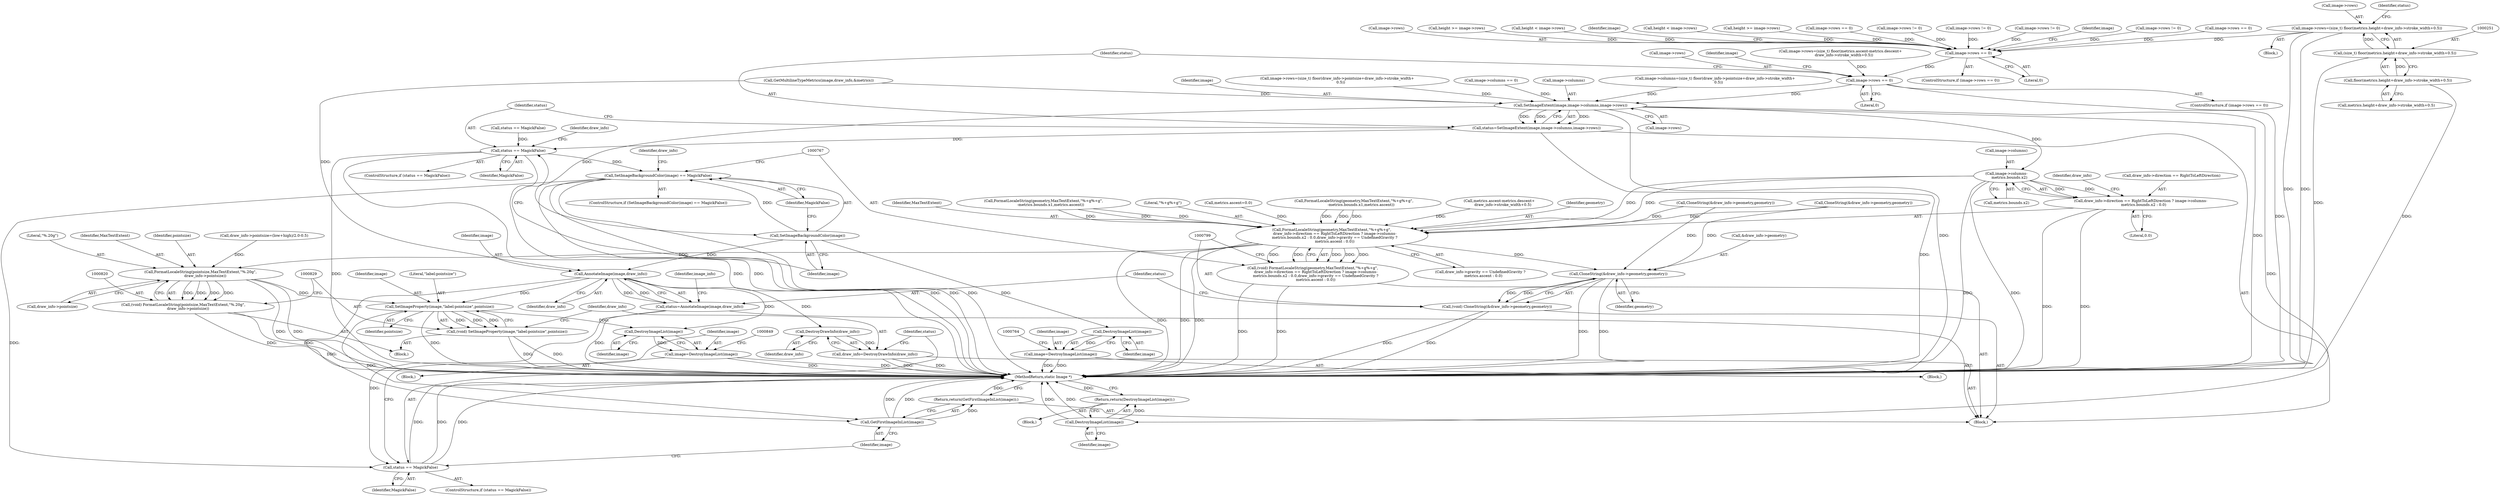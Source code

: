 digraph "0_ImageMagick_aeff00de228bc5a158c2a975ab47845d8a1db456_0@pointer" {
"1000246" [label="(Call,image->rows=(size_t) floor(metrics.height+draw_info->stroke_width+0.5))"];
"1000250" [label="(Call,(size_t) floor(metrics.height+draw_info->stroke_width+0.5))"];
"1000252" [label="(Call,floor(metrics.height+draw_info->stroke_width+0.5))"];
"1000667" [label="(Call,image->rows == 0)"];
"1000693" [label="(Call,image->rows == 0)"];
"1000716" [label="(Call,SetImageExtent(image,image->columns,image->rows))"];
"1000714" [label="(Call,status=SetImageExtent(image,image->columns,image->rows))"];
"1000725" [label="(Call,status == MagickFalse)"];
"1000743" [label="(Call,SetImageBackgroundColor(image) == MagickFalse)"];
"1000839" [label="(Call,status == MagickFalse)"];
"1000740" [label="(Call,DestroyImageList(image))"];
"1000739" [label="(Return,return(DestroyImageList(image));)"];
"1000744" [label="(Call,SetImageBackgroundColor(image))"];
"1000760" [label="(Call,DestroyImageList(image))"];
"1000758" [label="(Call,image=DestroyImageList(image))"];
"1000808" [label="(Call,AnnotateImage(image,draw_info))"];
"1000806" [label="(Call,status=AnnotateImage(image,draw_info))"];
"1000830" [label="(Call,SetImageProperty(image,\"label:pointsize\",pointsize))"];
"1000828" [label="(Call,(void) SetImageProperty(image,\"label:pointsize\",pointsize))"];
"1000845" [label="(Call,DestroyImageList(image))"];
"1000843" [label="(Call,image=DestroyImageList(image))"];
"1000852" [label="(Call,GetFirstImageInList(image))"];
"1000851" [label="(Return,return(GetFirstImageInList(image));)"];
"1000836" [label="(Call,DestroyDrawInfo(draw_info))"];
"1000834" [label="(Call,draw_info=DestroyDrawInfo(draw_info))"];
"1000778" [label="(Call,image->columns-\n     metrics.bounds.x2)"];
"1000768" [label="(Call,FormatLocaleString(geometry,MaxTextExtent,\"%+g%+g\",\n     draw_info->direction == RightToLeftDirection ? image->columns-\n     metrics.bounds.x2 : 0.0,draw_info->gravity == UndefinedGravity ?\n     metrics.ascent : 0.0))"];
"1000766" [label="(Call,(void) FormatLocaleString(geometry,MaxTextExtent,\"%+g%+g\",\n     draw_info->direction == RightToLeftDirection ? image->columns-\n     metrics.bounds.x2 : 0.0,draw_info->gravity == UndefinedGravity ?\n     metrics.ascent : 0.0))"];
"1000800" [label="(Call,CloneString(&draw_info->geometry,geometry))"];
"1000798" [label="(Call,(void) CloneString(&draw_info->geometry,geometry))"];
"1000821" [label="(Call,FormatLocaleString(pointsize,MaxTextExtent,\"%.20g\",\n        draw_info->pointsize))"];
"1000819" [label="(Call,(void) FormatLocaleString(pointsize,MaxTextExtent,\"%.20g\",\n        draw_info->pointsize))"];
"1000772" [label="(Call,draw_info->direction == RightToLeftDirection ? image->columns-\n     metrics.bounds.x2 : 0.0)"];
"1000224" [label="(Call,image->rows == 0)"];
"1000694" [label="(Call,image->rows)"];
"1000668" [label="(Call,image->rows)"];
"1000645" [label="(Call,image->columns == 0)"];
"1000727" [label="(Identifier,MagickFalse)"];
"1000600" [label="(Call,status == MagickFalse)"];
"1000744" [label="(Call,SetImageBackgroundColor(image))"];
"1000745" [label="(Identifier,image)"];
"1000252" [label="(Call,floor(metrics.height+draw_info->stroke_width+0.5))"];
"1000810" [label="(Identifier,draw_info)"];
"1000768" [label="(Call,FormatLocaleString(geometry,MaxTextExtent,\"%+g%+g\",\n     draw_info->direction == RightToLeftDirection ? image->columns-\n     metrics.bounds.x2 : 0.0,draw_info->gravity == UndefinedGravity ?\n     metrics.ascent : 0.0))"];
"1000693" [label="(Call,image->rows == 0)"];
"1000760" [label="(Call,DestroyImageList(image))"];
"1000806" [label="(Call,status=AnnotateImage(image,draw_info))"];
"1000250" [label="(Call,(size_t) floor(metrics.height+draw_info->stroke_width+0.5))"];
"1000841" [label="(Identifier,MagickFalse)"];
"1000854" [label="(MethodReturn,static Image *)"];
"1000805" [label="(Identifier,geometry)"];
"1000739" [label="(Return,return(DestroyImageList(image));)"];
"1000782" [label="(Call,metrics.bounds.x2)"];
"1000747" [label="(Block,)"];
"1000836" [label="(Call,DestroyDrawInfo(draw_info))"];
"1000824" [label="(Literal,\"%.20g\")"];
"1000246" [label="(Call,image->rows=(size_t) floor(metrics.height+draw_info->stroke_width+0.5))"];
"1000743" [label="(Call,SetImageBackgroundColor(image) == MagickFalse)"];
"1000594" [label="(Call,GetMultilineTypeMetrics(image,draw_info,&metrics))"];
"1000819" [label="(Call,(void) FormatLocaleString(pointsize,MaxTextExtent,\"%.20g\",\n        draw_info->pointsize))"];
"1000700" [label="(Identifier,image)"];
"1000460" [label="(Call,CloneString(&draw_info->geometry,geometry))"];
"1000834" [label="(Call,draw_info=DestroyDrawInfo(draw_info))"];
"1000299" [label="(Call,FormatLocaleString(geometry,MaxTextExtent,\"%+g%+g\",\n            -metrics.bounds.x1,metrics.ascent))"];
"1000679" [label="(Call,metrics.ascent-metrics.descent+\n      draw_info->stroke_width+0.5)"];
"1000740" [label="(Call,DestroyImageList(image))"];
"1000769" [label="(Identifier,geometry)"];
"1000671" [label="(Literal,0)"];
"1000770" [label="(Identifier,MaxTextExtent)"];
"1000832" [label="(Literal,\"label:pointsize\")"];
"1000788" [label="(Call,draw_info->gravity == UndefinedGravity ?\n     metrics.ascent : 0.0)"];
"1000253" [label="(Call,metrics.height+draw_info->stroke_width+0.5)"];
"1000381" [label="(Call,height >= image->rows)"];
"1000726" [label="(Identifier,status)"];
"1000439" [label="(Call,FormatLocaleString(geometry,MaxTextExtent,\"%+g%+g\",\n            -metrics.bounds.x1,metrics.ascent))"];
"1000229" [label="(Block,)"];
"1000715" [label="(Identifier,status)"];
"1000672" [label="(Call,image->rows=(size_t) floor(metrics.ascent-metrics.descent+\n      draw_info->stroke_width+0.5))"];
"1000692" [label="(ControlStructure,if (image->rows == 0))"];
"1000821" [label="(Call,FormatLocaleString(pointsize,MaxTextExtent,\"%.20g\",\n        draw_info->pointsize))"];
"1000721" [label="(Call,image->rows)"];
"1000741" [label="(Identifier,image)"];
"1000831" [label="(Identifier,image)"];
"1000843" [label="(Call,image=DestroyImageList(image))"];
"1000742" [label="(ControlStructure,if (SetImageBackgroundColor(image) == MagickFalse))"];
"1000846" [label="(Identifier,image)"];
"1000561" [label="(Call,height < image->rows)"];
"1000779" [label="(Call,image->columns)"];
"1000835" [label="(Identifier,draw_info)"];
"1000761" [label="(Identifier,image)"];
"1000718" [label="(Call,image->columns)"];
"1000758" [label="(Call,image=DestroyImageList(image))"];
"1000823" [label="(Identifier,MaxTextExtent)"];
"1000730" [label="(Identifier,draw_info)"];
"1000809" [label="(Identifier,image)"];
"1000728" [label="(Block,)"];
"1000695" [label="(Identifier,image)"];
"1000521" [label="(Call,height < image->rows)"];
"1000746" [label="(Identifier,MagickFalse)"];
"1000814" [label="(Identifier,image_info)"];
"1000844" [label="(Identifier,image)"];
"1000771" [label="(Literal,\"%+g%+g\")"];
"1000773" [label="(Call,draw_info->direction == RightToLeftDirection)"];
"1000666" [label="(ControlStructure,if (image->rows == 0))"];
"1000830" [label="(Call,SetImageProperty(image,\"label:pointsize\",pointsize))"];
"1000837" [label="(Identifier,draw_info)"];
"1000407" [label="(Call,height >= image->rows)"];
"1000808" [label="(Call,AnnotateImage(image,draw_info))"];
"1000650" [label="(Call,image->columns=(size_t) floor(draw_info->pointsize+draw_info->stroke_width+\n      0.5))"];
"1000791" [label="(Identifier,draw_info)"];
"1000667" [label="(Call,image->rows == 0)"];
"1000817" [label="(Block,)"];
"1000822" [label="(Identifier,pointsize)"];
"1000853" [label="(Identifier,image)"];
"1000725" [label="(Call,status == MagickFalse)"];
"1000833" [label="(Identifier,pointsize)"];
"1000842" [label="(Block,)"];
"1000798" [label="(Call,(void) CloneString(&draw_info->geometry,geometry))"];
"1000276" [label="(Call,image->rows == 0)"];
"1000759" [label="(Identifier,image)"];
"1000766" [label="(Call,(void) FormatLocaleString(geometry,MaxTextExtent,\"%+g%+g\",\n     draw_info->direction == RightToLeftDirection ? image->columns-\n     metrics.bounds.x2 : 0.0,draw_info->gravity == UndefinedGravity ?\n     metrics.ascent : 0.0))"];
"1000320" [label="(Call,CloneString(&draw_info->geometry,geometry))"];
"1000801" [label="(Call,&draw_info->geometry)"];
"1000800" [label="(Call,CloneString(&draw_info->geometry,geometry))"];
"1000724" [label="(ControlStructure,if (status == MagickFalse))"];
"1000368" [label="(Call,image->rows != 0)"];
"1000581" [label="(Call,draw_info->pointsize=(low+high)/2.0-0.5)"];
"1000714" [label="(Call,status=SetImageExtent(image,image->columns,image->rows))"];
"1000840" [label="(Identifier,status)"];
"1000807" [label="(Identifier,status)"];
"1000247" [label="(Call,image->rows)"];
"1000825" [label="(Call,draw_info->pointsize)"];
"1000851" [label="(Return,return(GetFirstImageInList(image));)"];
"1000508" [label="(Call,image->rows != 0)"];
"1000839" [label="(Call,status == MagickFalse)"];
"1000852" [label="(Call,GetFirstImageInList(image))"];
"1000205" [label="(Call,metrics.ascent=0.0)"];
"1000402" [label="(Call,image->rows != 0)"];
"1000674" [label="(Identifier,image)"];
"1000593" [label="(Identifier,status)"];
"1000845" [label="(Call,DestroyImageList(image))"];
"1000787" [label="(Literal,0.0)"];
"1000716" [label="(Call,SetImageExtent(image,image->columns,image->rows))"];
"1000717" [label="(Identifier,image)"];
"1000106" [label="(Block,)"];
"1000749" [label="(Identifier,draw_info)"];
"1000772" [label="(Call,draw_info->direction == RightToLeftDirection ? image->columns-\n     metrics.bounds.x2 : 0.0)"];
"1000698" [label="(Call,image->rows=(size_t) floor(draw_info->pointsize+draw_info->stroke_width+\n      0.5))"];
"1000556" [label="(Call,image->rows != 0)"];
"1000828" [label="(Call,(void) SetImageProperty(image,\"label:pointsize\",pointsize))"];
"1000838" [label="(ControlStructure,if (status == MagickFalse))"];
"1000697" [label="(Literal,0)"];
"1000778" [label="(Call,image->columns-\n     metrics.bounds.x2)"];
"1000246" -> "1000229"  [label="AST: "];
"1000246" -> "1000250"  [label="CFG: "];
"1000247" -> "1000246"  [label="AST: "];
"1000250" -> "1000246"  [label="AST: "];
"1000593" -> "1000246"  [label="CFG: "];
"1000246" -> "1000854"  [label="DDG: "];
"1000246" -> "1000854"  [label="DDG: "];
"1000250" -> "1000246"  [label="DDG: "];
"1000246" -> "1000667"  [label="DDG: "];
"1000250" -> "1000252"  [label="CFG: "];
"1000251" -> "1000250"  [label="AST: "];
"1000252" -> "1000250"  [label="AST: "];
"1000250" -> "1000854"  [label="DDG: "];
"1000252" -> "1000250"  [label="DDG: "];
"1000252" -> "1000253"  [label="CFG: "];
"1000253" -> "1000252"  [label="AST: "];
"1000252" -> "1000854"  [label="DDG: "];
"1000667" -> "1000666"  [label="AST: "];
"1000667" -> "1000671"  [label="CFG: "];
"1000668" -> "1000667"  [label="AST: "];
"1000671" -> "1000667"  [label="AST: "];
"1000674" -> "1000667"  [label="CFG: "];
"1000695" -> "1000667"  [label="CFG: "];
"1000368" -> "1000667"  [label="DDG: "];
"1000224" -> "1000667"  [label="DDG: "];
"1000508" -> "1000667"  [label="DDG: "];
"1000407" -> "1000667"  [label="DDG: "];
"1000556" -> "1000667"  [label="DDG: "];
"1000402" -> "1000667"  [label="DDG: "];
"1000521" -> "1000667"  [label="DDG: "];
"1000276" -> "1000667"  [label="DDG: "];
"1000381" -> "1000667"  [label="DDG: "];
"1000561" -> "1000667"  [label="DDG: "];
"1000667" -> "1000693"  [label="DDG: "];
"1000693" -> "1000692"  [label="AST: "];
"1000693" -> "1000697"  [label="CFG: "];
"1000694" -> "1000693"  [label="AST: "];
"1000697" -> "1000693"  [label="AST: "];
"1000700" -> "1000693"  [label="CFG: "];
"1000715" -> "1000693"  [label="CFG: "];
"1000693" -> "1000854"  [label="DDG: "];
"1000672" -> "1000693"  [label="DDG: "];
"1000693" -> "1000716"  [label="DDG: "];
"1000716" -> "1000714"  [label="AST: "];
"1000716" -> "1000721"  [label="CFG: "];
"1000717" -> "1000716"  [label="AST: "];
"1000718" -> "1000716"  [label="AST: "];
"1000721" -> "1000716"  [label="AST: "];
"1000714" -> "1000716"  [label="CFG: "];
"1000716" -> "1000854"  [label="DDG: "];
"1000716" -> "1000854"  [label="DDG: "];
"1000716" -> "1000714"  [label="DDG: "];
"1000716" -> "1000714"  [label="DDG: "];
"1000716" -> "1000714"  [label="DDG: "];
"1000594" -> "1000716"  [label="DDG: "];
"1000645" -> "1000716"  [label="DDG: "];
"1000650" -> "1000716"  [label="DDG: "];
"1000698" -> "1000716"  [label="DDG: "];
"1000716" -> "1000740"  [label="DDG: "];
"1000716" -> "1000744"  [label="DDG: "];
"1000716" -> "1000778"  [label="DDG: "];
"1000714" -> "1000106"  [label="AST: "];
"1000715" -> "1000714"  [label="AST: "];
"1000726" -> "1000714"  [label="CFG: "];
"1000714" -> "1000854"  [label="DDG: "];
"1000714" -> "1000725"  [label="DDG: "];
"1000725" -> "1000724"  [label="AST: "];
"1000725" -> "1000727"  [label="CFG: "];
"1000726" -> "1000725"  [label="AST: "];
"1000727" -> "1000725"  [label="AST: "];
"1000730" -> "1000725"  [label="CFG: "];
"1000745" -> "1000725"  [label="CFG: "];
"1000725" -> "1000854"  [label="DDG: "];
"1000725" -> "1000854"  [label="DDG: "];
"1000725" -> "1000854"  [label="DDG: "];
"1000600" -> "1000725"  [label="DDG: "];
"1000725" -> "1000743"  [label="DDG: "];
"1000743" -> "1000742"  [label="AST: "];
"1000743" -> "1000746"  [label="CFG: "];
"1000744" -> "1000743"  [label="AST: "];
"1000746" -> "1000743"  [label="AST: "];
"1000749" -> "1000743"  [label="CFG: "];
"1000767" -> "1000743"  [label="CFG: "];
"1000743" -> "1000854"  [label="DDG: "];
"1000743" -> "1000854"  [label="DDG: "];
"1000743" -> "1000854"  [label="DDG: "];
"1000744" -> "1000743"  [label="DDG: "];
"1000743" -> "1000839"  [label="DDG: "];
"1000839" -> "1000838"  [label="AST: "];
"1000839" -> "1000841"  [label="CFG: "];
"1000840" -> "1000839"  [label="AST: "];
"1000841" -> "1000839"  [label="AST: "];
"1000844" -> "1000839"  [label="CFG: "];
"1000853" -> "1000839"  [label="CFG: "];
"1000839" -> "1000854"  [label="DDG: "];
"1000839" -> "1000854"  [label="DDG: "];
"1000839" -> "1000854"  [label="DDG: "];
"1000806" -> "1000839"  [label="DDG: "];
"1000740" -> "1000739"  [label="AST: "];
"1000740" -> "1000741"  [label="CFG: "];
"1000741" -> "1000740"  [label="AST: "];
"1000739" -> "1000740"  [label="CFG: "];
"1000740" -> "1000854"  [label="DDG: "];
"1000740" -> "1000854"  [label="DDG: "];
"1000740" -> "1000739"  [label="DDG: "];
"1000739" -> "1000728"  [label="AST: "];
"1000854" -> "1000739"  [label="CFG: "];
"1000739" -> "1000854"  [label="DDG: "];
"1000744" -> "1000745"  [label="CFG: "];
"1000745" -> "1000744"  [label="AST: "];
"1000746" -> "1000744"  [label="CFG: "];
"1000744" -> "1000760"  [label="DDG: "];
"1000744" -> "1000808"  [label="DDG: "];
"1000760" -> "1000758"  [label="AST: "];
"1000760" -> "1000761"  [label="CFG: "];
"1000761" -> "1000760"  [label="AST: "];
"1000758" -> "1000760"  [label="CFG: "];
"1000760" -> "1000758"  [label="DDG: "];
"1000758" -> "1000747"  [label="AST: "];
"1000759" -> "1000758"  [label="AST: "];
"1000764" -> "1000758"  [label="CFG: "];
"1000758" -> "1000854"  [label="DDG: "];
"1000758" -> "1000854"  [label="DDG: "];
"1000808" -> "1000806"  [label="AST: "];
"1000808" -> "1000810"  [label="CFG: "];
"1000809" -> "1000808"  [label="AST: "];
"1000810" -> "1000808"  [label="AST: "];
"1000806" -> "1000808"  [label="CFG: "];
"1000808" -> "1000806"  [label="DDG: "];
"1000808" -> "1000806"  [label="DDG: "];
"1000594" -> "1000808"  [label="DDG: "];
"1000808" -> "1000830"  [label="DDG: "];
"1000808" -> "1000836"  [label="DDG: "];
"1000808" -> "1000845"  [label="DDG: "];
"1000808" -> "1000852"  [label="DDG: "];
"1000806" -> "1000106"  [label="AST: "];
"1000807" -> "1000806"  [label="AST: "];
"1000814" -> "1000806"  [label="CFG: "];
"1000806" -> "1000854"  [label="DDG: "];
"1000830" -> "1000828"  [label="AST: "];
"1000830" -> "1000833"  [label="CFG: "];
"1000831" -> "1000830"  [label="AST: "];
"1000832" -> "1000830"  [label="AST: "];
"1000833" -> "1000830"  [label="AST: "];
"1000828" -> "1000830"  [label="CFG: "];
"1000830" -> "1000854"  [label="DDG: "];
"1000830" -> "1000828"  [label="DDG: "];
"1000830" -> "1000828"  [label="DDG: "];
"1000830" -> "1000828"  [label="DDG: "];
"1000821" -> "1000830"  [label="DDG: "];
"1000830" -> "1000845"  [label="DDG: "];
"1000830" -> "1000852"  [label="DDG: "];
"1000828" -> "1000817"  [label="AST: "];
"1000829" -> "1000828"  [label="AST: "];
"1000835" -> "1000828"  [label="CFG: "];
"1000828" -> "1000854"  [label="DDG: "];
"1000828" -> "1000854"  [label="DDG: "];
"1000845" -> "1000843"  [label="AST: "];
"1000845" -> "1000846"  [label="CFG: "];
"1000846" -> "1000845"  [label="AST: "];
"1000843" -> "1000845"  [label="CFG: "];
"1000845" -> "1000843"  [label="DDG: "];
"1000843" -> "1000842"  [label="AST: "];
"1000844" -> "1000843"  [label="AST: "];
"1000849" -> "1000843"  [label="CFG: "];
"1000843" -> "1000854"  [label="DDG: "];
"1000843" -> "1000854"  [label="DDG: "];
"1000852" -> "1000851"  [label="AST: "];
"1000852" -> "1000853"  [label="CFG: "];
"1000853" -> "1000852"  [label="AST: "];
"1000851" -> "1000852"  [label="CFG: "];
"1000852" -> "1000854"  [label="DDG: "];
"1000852" -> "1000854"  [label="DDG: "];
"1000852" -> "1000851"  [label="DDG: "];
"1000851" -> "1000106"  [label="AST: "];
"1000854" -> "1000851"  [label="CFG: "];
"1000851" -> "1000854"  [label="DDG: "];
"1000836" -> "1000834"  [label="AST: "];
"1000836" -> "1000837"  [label="CFG: "];
"1000837" -> "1000836"  [label="AST: "];
"1000834" -> "1000836"  [label="CFG: "];
"1000836" -> "1000834"  [label="DDG: "];
"1000834" -> "1000106"  [label="AST: "];
"1000835" -> "1000834"  [label="AST: "];
"1000840" -> "1000834"  [label="CFG: "];
"1000834" -> "1000854"  [label="DDG: "];
"1000834" -> "1000854"  [label="DDG: "];
"1000778" -> "1000772"  [label="AST: "];
"1000778" -> "1000782"  [label="CFG: "];
"1000779" -> "1000778"  [label="AST: "];
"1000782" -> "1000778"  [label="AST: "];
"1000772" -> "1000778"  [label="CFG: "];
"1000778" -> "1000854"  [label="DDG: "];
"1000778" -> "1000854"  [label="DDG: "];
"1000778" -> "1000768"  [label="DDG: "];
"1000778" -> "1000768"  [label="DDG: "];
"1000778" -> "1000772"  [label="DDG: "];
"1000778" -> "1000772"  [label="DDG: "];
"1000768" -> "1000766"  [label="AST: "];
"1000768" -> "1000788"  [label="CFG: "];
"1000769" -> "1000768"  [label="AST: "];
"1000770" -> "1000768"  [label="AST: "];
"1000771" -> "1000768"  [label="AST: "];
"1000772" -> "1000768"  [label="AST: "];
"1000788" -> "1000768"  [label="AST: "];
"1000766" -> "1000768"  [label="CFG: "];
"1000768" -> "1000854"  [label="DDG: "];
"1000768" -> "1000854"  [label="DDG: "];
"1000768" -> "1000854"  [label="DDG: "];
"1000768" -> "1000766"  [label="DDG: "];
"1000768" -> "1000766"  [label="DDG: "];
"1000768" -> "1000766"  [label="DDG: "];
"1000768" -> "1000766"  [label="DDG: "];
"1000768" -> "1000766"  [label="DDG: "];
"1000460" -> "1000768"  [label="DDG: "];
"1000439" -> "1000768"  [label="DDG: "];
"1000439" -> "1000768"  [label="DDG: "];
"1000439" -> "1000768"  [label="DDG: "];
"1000299" -> "1000768"  [label="DDG: "];
"1000299" -> "1000768"  [label="DDG: "];
"1000299" -> "1000768"  [label="DDG: "];
"1000320" -> "1000768"  [label="DDG: "];
"1000679" -> "1000768"  [label="DDG: "];
"1000205" -> "1000768"  [label="DDG: "];
"1000768" -> "1000800"  [label="DDG: "];
"1000768" -> "1000821"  [label="DDG: "];
"1000766" -> "1000106"  [label="AST: "];
"1000767" -> "1000766"  [label="AST: "];
"1000799" -> "1000766"  [label="CFG: "];
"1000766" -> "1000854"  [label="DDG: "];
"1000766" -> "1000854"  [label="DDG: "];
"1000800" -> "1000798"  [label="AST: "];
"1000800" -> "1000805"  [label="CFG: "];
"1000801" -> "1000800"  [label="AST: "];
"1000805" -> "1000800"  [label="AST: "];
"1000798" -> "1000800"  [label="CFG: "];
"1000800" -> "1000854"  [label="DDG: "];
"1000800" -> "1000854"  [label="DDG: "];
"1000800" -> "1000798"  [label="DDG: "];
"1000800" -> "1000798"  [label="DDG: "];
"1000460" -> "1000800"  [label="DDG: "];
"1000320" -> "1000800"  [label="DDG: "];
"1000798" -> "1000106"  [label="AST: "];
"1000799" -> "1000798"  [label="AST: "];
"1000807" -> "1000798"  [label="CFG: "];
"1000798" -> "1000854"  [label="DDG: "];
"1000798" -> "1000854"  [label="DDG: "];
"1000821" -> "1000819"  [label="AST: "];
"1000821" -> "1000825"  [label="CFG: "];
"1000822" -> "1000821"  [label="AST: "];
"1000823" -> "1000821"  [label="AST: "];
"1000824" -> "1000821"  [label="AST: "];
"1000825" -> "1000821"  [label="AST: "];
"1000819" -> "1000821"  [label="CFG: "];
"1000821" -> "1000854"  [label="DDG: "];
"1000821" -> "1000854"  [label="DDG: "];
"1000821" -> "1000819"  [label="DDG: "];
"1000821" -> "1000819"  [label="DDG: "];
"1000821" -> "1000819"  [label="DDG: "];
"1000821" -> "1000819"  [label="DDG: "];
"1000581" -> "1000821"  [label="DDG: "];
"1000819" -> "1000817"  [label="AST: "];
"1000820" -> "1000819"  [label="AST: "];
"1000829" -> "1000819"  [label="CFG: "];
"1000819" -> "1000854"  [label="DDG: "];
"1000819" -> "1000854"  [label="DDG: "];
"1000772" -> "1000787"  [label="CFG: "];
"1000773" -> "1000772"  [label="AST: "];
"1000787" -> "1000772"  [label="AST: "];
"1000791" -> "1000772"  [label="CFG: "];
"1000772" -> "1000854"  [label="DDG: "];
"1000772" -> "1000854"  [label="DDG: "];
}
